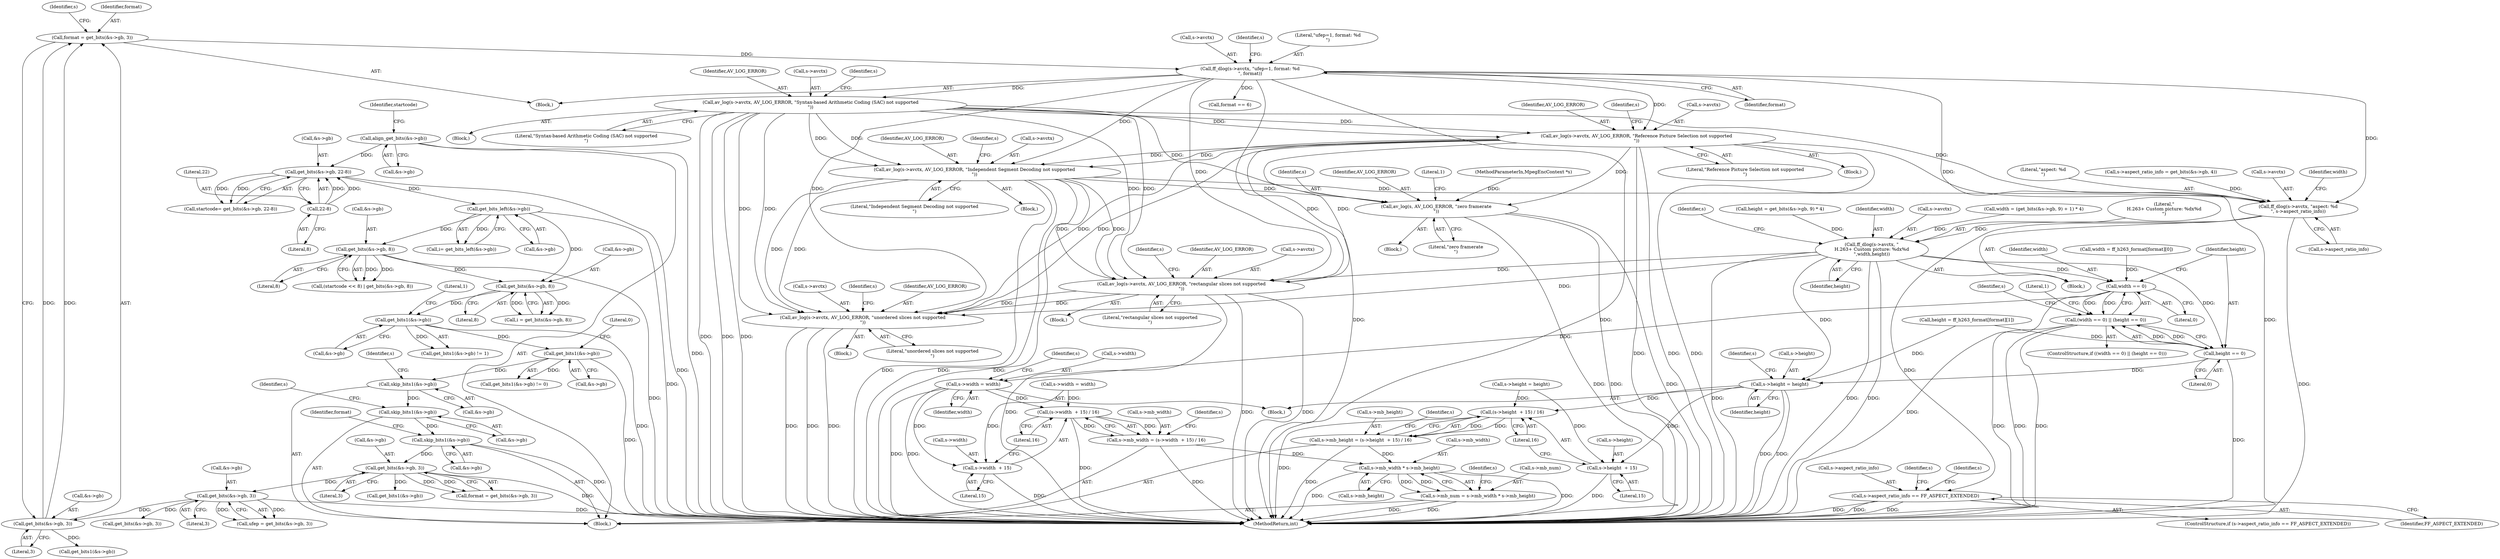 digraph "0_libav_0a49a62f998747cfa564d98d36a459fe70d3299b@pointer" {
"1000492" [label="(Call,av_log(s->avctx, AV_LOG_ERROR, \"Syntax-based Arithmetic Coding (SAC) not supported\n\"))"];
"1000459" [label="(Call,ff_dlog(s->avctx, \"ufep=1, format: %d\n\", format))"];
"1000451" [label="(Call,format = get_bits(&s->gb, 3))"];
"1000453" [label="(Call,get_bits(&s->gb, 3))"];
"1000440" [label="(Call,get_bits(&s->gb, 3))"];
"1000292" [label="(Call,get_bits(&s->gb, 3))"];
"1000285" [label="(Call,skip_bits1(&s->gb))"];
"1000280" [label="(Call,skip_bits1(&s->gb))"];
"1000275" [label="(Call,skip_bits1(&s->gb))"];
"1000259" [label="(Call,get_bits1(&s->gb))"];
"1000241" [label="(Call,get_bits1(&s->gb))"];
"1000207" [label="(Call,get_bits(&s->gb, 8))"];
"1000179" [label="(Call,get_bits(&s->gb, 8))"];
"1000160" [label="(Call,get_bits_left(&s->gb))"];
"1000149" [label="(Call,get_bits(&s->gb, 22-8))"];
"1000142" [label="(Call,align_get_bits(&s->gb))"];
"1000154" [label="(Call,22-8)"];
"1000558" [label="(Call,av_log(s->avctx, AV_LOG_ERROR, \"Reference Picture Selection not supported\n\"))"];
"1000573" [label="(Call,av_log(s->avctx, AV_LOG_ERROR, \"Independent Segment Decoding not supported\n\"))"];
"1000732" [label="(Call,ff_dlog(s->avctx, \"aspect: %d\n\", s->aspect_ratio_info))"];
"1000767" [label="(Call,ff_dlog(s->avctx, \"\nH.263+ Custom picture: %dx%d\n\",width,height))"];
"1000841" [label="(Call,width == 0)"];
"1000840" [label="(Call,(width == 0) || (height == 0))"];
"1000850" [label="(Call,s->width = width)"];
"1001041" [label="(Call,(s->width  + 15) / 16)"];
"1001037" [label="(Call,s->mb_width = (s->width  + 15) / 16)"];
"1001063" [label="(Call,s->mb_width * s->mb_height)"];
"1001059" [label="(Call,s->mb_num = s->mb_width * s->mb_height)"];
"1001042" [label="(Call,s->width  + 15)"];
"1000844" [label="(Call,height == 0)"];
"1000855" [label="(Call,s->height = height)"];
"1001052" [label="(Call,(s->height  + 15) / 16)"];
"1001048" [label="(Call,s->mb_height = (s->height  + 15) / 16)"];
"1001053" [label="(Call,s->height  + 15)"];
"1001006" [label="(Call,av_log(s->avctx, AV_LOG_ERROR, \"rectangular slices not supported\n\"))"];
"1001021" [label="(Call,av_log(s->avctx, AV_LOG_ERROR, \"unordered slices not supported\n\"))"];
"1000775" [label="(Call,s->aspect_ratio_info == FF_ASPECT_EXTENDED)"];
"1000915" [label="(Call,av_log(s, AV_LOG_ERROR, \"zero framerate\n\"))"];
"1001041" [label="(Call,(s->width  + 15) / 16)"];
"1000160" [label="(Call,get_bits_left(&s->gb))"];
"1000577" [label="(Identifier,AV_LOG_ERROR)"];
"1000855" [label="(Call,s->height = height)"];
"1000638" [label="(Call,get_bits(&s->gb, 3))"];
"1000491" [label="(Block,)"];
"1000156" [label="(Literal,8)"];
"1000184" [label="(Literal,8)"];
"1000718" [label="(Call,format == 6)"];
"1000440" [label="(Call,get_bits(&s->gb, 3))"];
"1001060" [label="(Call,s->mb_num)"];
"1001053" [label="(Call,s->height  + 15)"];
"1001057" [label="(Literal,15)"];
"1000212" [label="(Literal,8)"];
"1001005" [label="(Block,)"];
"1000242" [label="(Call,&s->gb)"];
"1000859" [label="(Identifier,height)"];
"1000461" [label="(Identifier,s)"];
"1000844" [label="(Call,height == 0)"];
"1000785" [label="(Identifier,s)"];
"1000260" [label="(Call,&s->gb)"];
"1000297" [label="(Literal,3)"];
"1000454" [label="(Call,&s->gb)"];
"1001046" [label="(Literal,15)"];
"1000862" [label="(Identifier,s)"];
"1000338" [label="(Call,get_bits1(&s->gb))"];
"1000846" [label="(Literal,0)"];
"1001026" [label="(Literal,\"unordered slices not supported\n\")"];
"1000736" [label="(Literal,\"aspect: %d\n\")"];
"1000154" [label="(Call,22-8)"];
"1000722" [label="(Call,s->aspect_ratio_info = get_bits(&s->gb, 4))"];
"1001007" [label="(Call,s->avctx)"];
"1000852" [label="(Identifier,s)"];
"1000573" [label="(Call,av_log(s->avctx, AV_LOG_ERROR, \"Independent Segment Decoding not supported\n\"))"];
"1000281" [label="(Call,&s->gb)"];
"1000839" [label="(ControlStructure,if ((width == 0) || (height == 0)))"];
"1001067" [label="(Call,s->mb_height)"];
"1001011" [label="(Literal,\"rectangular slices not supported\n\")"];
"1000774" [label="(ControlStructure,if (s->aspect_ratio_info == FF_ASPECT_EXTENDED))"];
"1001037" [label="(Call,s->mb_width = (s->width  + 15) / 16)"];
"1000733" [label="(Call,s->avctx)"];
"1000288" [label="(Identifier,s)"];
"1000452" [label="(Identifier,format)"];
"1000258" [label="(Call,get_bits1(&s->gb) != 0)"];
"1000716" [label="(Block,)"];
"1000147" [label="(Call,startcode= get_bits(&s->gb, 22-8))"];
"1000831" [label="(Call,height = ff_h263_format[format][1])"];
"1000450" [label="(Block,)"];
"1000241" [label="(Call,get_bits1(&s->gb))"];
"1000854" [label="(Identifier,width)"];
"1000175" [label="(Call,(startcode << 8) | get_bits(&s->gb, 8))"];
"1000563" [label="(Literal,\"Reference Picture Selection not supported\n\")"];
"1001058" [label="(Literal,16)"];
"1000737" [label="(Call,s->aspect_ratio_info)"];
"1000292" [label="(Call,get_bits(&s->gb, 3))"];
"1001020" [label="(Block,)"];
"1000578" [label="(Literal,\"Independent Segment Decoding not supported\n\")"];
"1000275" [label="(Call,skip_bits1(&s->gb))"];
"1000845" [label="(Identifier,height)"];
"1001061" [label="(Identifier,s)"];
"1000775" [label="(Call,s->aspect_ratio_info == FF_ASPECT_EXTENDED)"];
"1000773" [label="(Identifier,height)"];
"1001049" [label="(Call,s->mb_height)"];
"1000161" [label="(Call,&s->gb)"];
"1000464" [label="(Identifier,format)"];
"1001059" [label="(Call,s->mb_num = s->mb_width * s->mb_height)"];
"1001054" [label="(Call,s->height)"];
"1000143" [label="(Call,&s->gb)"];
"1001017" [label="(Identifier,s)"];
"1000286" [label="(Call,&s->gb)"];
"1000777" [label="(Identifier,s)"];
"1000496" [label="(Identifier,AV_LOG_ERROR)"];
"1000581" [label="(Identifier,s)"];
"1000757" [label="(Call,height = get_bits(&s->gb, 9) * 4)"];
"1000915" [label="(Call,av_log(s, AV_LOG_ERROR, \"zero framerate\n\"))"];
"1000772" [label="(Identifier,width)"];
"1000259" [label="(Call,get_bits1(&s->gb))"];
"1000914" [label="(Block,)"];
"1001006" [label="(Call,av_log(s->avctx, AV_LOG_ERROR, \"rectangular slices not supported\n\"))"];
"1000240" [label="(Call,get_bits1(&s->gb) != 1)"];
"1001043" [label="(Call,s->width)"];
"1000768" [label="(Call,s->avctx)"];
"1000558" [label="(Call,av_log(s->avctx, AV_LOG_ERROR, \"Reference Picture Selection not supported\n\"))"];
"1000280" [label="(Call,skip_bits1(&s->gb))"];
"1000290" [label="(Call,format = get_bits(&s->gb, 3))"];
"1000559" [label="(Call,s->avctx)"];
"1000423" [label="(Call,s->height = height)"];
"1000740" [label="(Call,width = (get_bits(&s->gb, 9) + 1) * 4)"];
"1000849" [label="(Literal,1)"];
"1000150" [label="(Call,&s->gb)"];
"1001073" [label="(Identifier,s)"];
"1000458" [label="(Literal,3)"];
"1000283" [label="(Identifier,s)"];
"1000841" [label="(Call,width == 0)"];
"1000460" [label="(Call,s->avctx)"];
"1000850" [label="(Call,s->width = width)"];
"1000572" [label="(Block,)"];
"1000741" [label="(Identifier,width)"];
"1000451" [label="(Call,format = get_bits(&s->gb, 3))"];
"1001048" [label="(Call,s->mb_height = (s->height  + 15) / 16)"];
"1001038" [label="(Call,s->mb_width)"];
"1000779" [label="(Identifier,FF_ASPECT_EXTENDED)"];
"1000840" [label="(Call,(width == 0) || (height == 0))"];
"1001025" [label="(Identifier,AV_LOG_ERROR)"];
"1000492" [label="(Call,av_log(s->avctx, AV_LOG_ERROR, \"Syntax-based Arithmetic Coding (SAC) not supported\n\"))"];
"1000438" [label="(Call,ufep = get_bits(&s->gb, 3))"];
"1001050" [label="(Identifier,s)"];
"1000557" [label="(Block,)"];
"1000453" [label="(Call,get_bits(&s->gb, 3))"];
"1000493" [label="(Call,s->avctx)"];
"1000497" [label="(Literal,\"Syntax-based Arithmetic Coding (SAC) not supported\n\")"];
"1000562" [label="(Identifier,AV_LOG_ERROR)"];
"1000148" [label="(Identifier,startcode)"];
"1000469" [label="(Call,get_bits1(&s->gb))"];
"1000856" [label="(Call,s->height)"];
"1000179" [label="(Call,get_bits(&s->gb, 8))"];
"1000918" [label="(Literal,\"zero framerate\n\")"];
"1000445" [label="(Literal,3)"];
"1000246" [label="(Literal,1)"];
"1000459" [label="(Call,ff_dlog(s->avctx, \"ufep=1, format: %d\n\", format))"];
"1001022" [label="(Call,s->avctx)"];
"1000142" [label="(Call,align_get_bits(&s->gb))"];
"1000205" [label="(Call,i = get_bits(&s->gb, 8))"];
"1000814" [label="(Identifier,s)"];
"1000135" [label="(MethodParameterIn,MpegEncContext *s)"];
"1000285" [label="(Call,skip_bits1(&s->gb))"];
"1000916" [label="(Identifier,s)"];
"1000207" [label="(Call,get_bits(&s->gb, 8))"];
"1001063" [label="(Call,s->mb_width * s->mb_height)"];
"1001064" [label="(Call,s->mb_width)"];
"1001047" [label="(Literal,16)"];
"1000149" [label="(Call,get_bits(&s->gb, 22-8))"];
"1000467" [label="(Identifier,s)"];
"1000291" [label="(Identifier,format)"];
"1001021" [label="(Call,av_log(s->avctx, AV_LOG_ERROR, \"unordered slices not supported\n\"))"];
"1000500" [label="(Identifier,s)"];
"1000732" [label="(Call,ff_dlog(s->avctx, \"aspect: %d\n\", s->aspect_ratio_info))"];
"1001010" [label="(Identifier,AV_LOG_ERROR)"];
"1000574" [label="(Call,s->avctx)"];
"1000208" [label="(Call,&s->gb)"];
"1000180" [label="(Call,&s->gb)"];
"1000276" [label="(Call,&s->gb)"];
"1000851" [label="(Call,s->width)"];
"1000441" [label="(Call,&s->gb)"];
"1000264" [label="(Literal,0)"];
"1001042" [label="(Call,s->width  + 15)"];
"1001052" [label="(Call,(s->height  + 15) / 16)"];
"1001029" [label="(Identifier,s)"];
"1000917" [label="(Identifier,AV_LOG_ERROR)"];
"1000767" [label="(Call,ff_dlog(s->avctx, \"\nH.263+ Custom picture: %dx%d\n\",width,height))"];
"1000418" [label="(Call,s->width = width)"];
"1001092" [label="(MethodReturn,int)"];
"1000463" [label="(Literal,\"ufep=1, format: %d\n\")"];
"1000136" [label="(Block,)"];
"1000721" [label="(Block,)"];
"1000771" [label="(Literal,\"\nH.263+ Custom picture: %dx%d\n\")"];
"1000293" [label="(Call,&s->gb)"];
"1000843" [label="(Literal,0)"];
"1000155" [label="(Literal,22)"];
"1000857" [label="(Identifier,s)"];
"1000158" [label="(Call,i= get_bits_left(&s->gb))"];
"1000824" [label="(Call,width = ff_h263_format[format][0])"];
"1000842" [label="(Identifier,width)"];
"1000921" [label="(Literal,1)"];
"1000569" [label="(Identifier,s)"];
"1000776" [label="(Call,s->aspect_ratio_info)"];
"1000492" -> "1000491"  [label="AST: "];
"1000492" -> "1000497"  [label="CFG: "];
"1000493" -> "1000492"  [label="AST: "];
"1000496" -> "1000492"  [label="AST: "];
"1000497" -> "1000492"  [label="AST: "];
"1000500" -> "1000492"  [label="CFG: "];
"1000492" -> "1001092"  [label="DDG: "];
"1000492" -> "1001092"  [label="DDG: "];
"1000492" -> "1001092"  [label="DDG: "];
"1000459" -> "1000492"  [label="DDG: "];
"1000492" -> "1000558"  [label="DDG: "];
"1000492" -> "1000558"  [label="DDG: "];
"1000492" -> "1000573"  [label="DDG: "];
"1000492" -> "1000573"  [label="DDG: "];
"1000492" -> "1000732"  [label="DDG: "];
"1000492" -> "1000915"  [label="DDG: "];
"1000492" -> "1001006"  [label="DDG: "];
"1000492" -> "1001006"  [label="DDG: "];
"1000492" -> "1001021"  [label="DDG: "];
"1000492" -> "1001021"  [label="DDG: "];
"1000459" -> "1000450"  [label="AST: "];
"1000459" -> "1000464"  [label="CFG: "];
"1000460" -> "1000459"  [label="AST: "];
"1000463" -> "1000459"  [label="AST: "];
"1000464" -> "1000459"  [label="AST: "];
"1000467" -> "1000459"  [label="CFG: "];
"1000459" -> "1001092"  [label="DDG: "];
"1000459" -> "1001092"  [label="DDG: "];
"1000459" -> "1001092"  [label="DDG: "];
"1000451" -> "1000459"  [label="DDG: "];
"1000459" -> "1000558"  [label="DDG: "];
"1000459" -> "1000573"  [label="DDG: "];
"1000459" -> "1000718"  [label="DDG: "];
"1000459" -> "1000732"  [label="DDG: "];
"1000459" -> "1001006"  [label="DDG: "];
"1000459" -> "1001021"  [label="DDG: "];
"1000451" -> "1000450"  [label="AST: "];
"1000451" -> "1000453"  [label="CFG: "];
"1000452" -> "1000451"  [label="AST: "];
"1000453" -> "1000451"  [label="AST: "];
"1000461" -> "1000451"  [label="CFG: "];
"1000453" -> "1000451"  [label="DDG: "];
"1000453" -> "1000451"  [label="DDG: "];
"1000453" -> "1000458"  [label="CFG: "];
"1000454" -> "1000453"  [label="AST: "];
"1000458" -> "1000453"  [label="AST: "];
"1000440" -> "1000453"  [label="DDG: "];
"1000453" -> "1000469"  [label="DDG: "];
"1000440" -> "1000438"  [label="AST: "];
"1000440" -> "1000445"  [label="CFG: "];
"1000441" -> "1000440"  [label="AST: "];
"1000445" -> "1000440"  [label="AST: "];
"1000438" -> "1000440"  [label="CFG: "];
"1000440" -> "1001092"  [label="DDG: "];
"1000440" -> "1000438"  [label="DDG: "];
"1000440" -> "1000438"  [label="DDG: "];
"1000292" -> "1000440"  [label="DDG: "];
"1000440" -> "1000638"  [label="DDG: "];
"1000292" -> "1000290"  [label="AST: "];
"1000292" -> "1000297"  [label="CFG: "];
"1000293" -> "1000292"  [label="AST: "];
"1000297" -> "1000292"  [label="AST: "];
"1000290" -> "1000292"  [label="CFG: "];
"1000292" -> "1001092"  [label="DDG: "];
"1000292" -> "1000290"  [label="DDG: "];
"1000292" -> "1000290"  [label="DDG: "];
"1000285" -> "1000292"  [label="DDG: "];
"1000292" -> "1000338"  [label="DDG: "];
"1000285" -> "1000136"  [label="AST: "];
"1000285" -> "1000286"  [label="CFG: "];
"1000286" -> "1000285"  [label="AST: "];
"1000291" -> "1000285"  [label="CFG: "];
"1000285" -> "1001092"  [label="DDG: "];
"1000280" -> "1000285"  [label="DDG: "];
"1000280" -> "1000136"  [label="AST: "];
"1000280" -> "1000281"  [label="CFG: "];
"1000281" -> "1000280"  [label="AST: "];
"1000288" -> "1000280"  [label="CFG: "];
"1000275" -> "1000280"  [label="DDG: "];
"1000275" -> "1000136"  [label="AST: "];
"1000275" -> "1000276"  [label="CFG: "];
"1000276" -> "1000275"  [label="AST: "];
"1000283" -> "1000275"  [label="CFG: "];
"1000259" -> "1000275"  [label="DDG: "];
"1000259" -> "1000258"  [label="AST: "];
"1000259" -> "1000260"  [label="CFG: "];
"1000260" -> "1000259"  [label="AST: "];
"1000264" -> "1000259"  [label="CFG: "];
"1000259" -> "1001092"  [label="DDG: "];
"1000259" -> "1000258"  [label="DDG: "];
"1000241" -> "1000259"  [label="DDG: "];
"1000241" -> "1000240"  [label="AST: "];
"1000241" -> "1000242"  [label="CFG: "];
"1000242" -> "1000241"  [label="AST: "];
"1000246" -> "1000241"  [label="CFG: "];
"1000241" -> "1001092"  [label="DDG: "];
"1000241" -> "1000240"  [label="DDG: "];
"1000207" -> "1000241"  [label="DDG: "];
"1000207" -> "1000205"  [label="AST: "];
"1000207" -> "1000212"  [label="CFG: "];
"1000208" -> "1000207"  [label="AST: "];
"1000212" -> "1000207"  [label="AST: "];
"1000205" -> "1000207"  [label="CFG: "];
"1000207" -> "1000205"  [label="DDG: "];
"1000207" -> "1000205"  [label="DDG: "];
"1000179" -> "1000207"  [label="DDG: "];
"1000160" -> "1000207"  [label="DDG: "];
"1000179" -> "1000175"  [label="AST: "];
"1000179" -> "1000184"  [label="CFG: "];
"1000180" -> "1000179"  [label="AST: "];
"1000184" -> "1000179"  [label="AST: "];
"1000175" -> "1000179"  [label="CFG: "];
"1000179" -> "1001092"  [label="DDG: "];
"1000179" -> "1000175"  [label="DDG: "];
"1000179" -> "1000175"  [label="DDG: "];
"1000160" -> "1000179"  [label="DDG: "];
"1000160" -> "1000158"  [label="AST: "];
"1000160" -> "1000161"  [label="CFG: "];
"1000161" -> "1000160"  [label="AST: "];
"1000158" -> "1000160"  [label="CFG: "];
"1000160" -> "1001092"  [label="DDG: "];
"1000160" -> "1000158"  [label="DDG: "];
"1000149" -> "1000160"  [label="DDG: "];
"1000149" -> "1000147"  [label="AST: "];
"1000149" -> "1000154"  [label="CFG: "];
"1000150" -> "1000149"  [label="AST: "];
"1000154" -> "1000149"  [label="AST: "];
"1000147" -> "1000149"  [label="CFG: "];
"1000149" -> "1001092"  [label="DDG: "];
"1000149" -> "1000147"  [label="DDG: "];
"1000149" -> "1000147"  [label="DDG: "];
"1000142" -> "1000149"  [label="DDG: "];
"1000154" -> "1000149"  [label="DDG: "];
"1000154" -> "1000149"  [label="DDG: "];
"1000142" -> "1000136"  [label="AST: "];
"1000142" -> "1000143"  [label="CFG: "];
"1000143" -> "1000142"  [label="AST: "];
"1000148" -> "1000142"  [label="CFG: "];
"1000142" -> "1001092"  [label="DDG: "];
"1000154" -> "1000156"  [label="CFG: "];
"1000155" -> "1000154"  [label="AST: "];
"1000156" -> "1000154"  [label="AST: "];
"1000558" -> "1000557"  [label="AST: "];
"1000558" -> "1000563"  [label="CFG: "];
"1000559" -> "1000558"  [label="AST: "];
"1000562" -> "1000558"  [label="AST: "];
"1000563" -> "1000558"  [label="AST: "];
"1000569" -> "1000558"  [label="CFG: "];
"1000558" -> "1001092"  [label="DDG: "];
"1000558" -> "1001092"  [label="DDG: "];
"1000558" -> "1001092"  [label="DDG: "];
"1000558" -> "1000573"  [label="DDG: "];
"1000558" -> "1000573"  [label="DDG: "];
"1000558" -> "1000732"  [label="DDG: "];
"1000558" -> "1000915"  [label="DDG: "];
"1000558" -> "1001006"  [label="DDG: "];
"1000558" -> "1001006"  [label="DDG: "];
"1000558" -> "1001021"  [label="DDG: "];
"1000558" -> "1001021"  [label="DDG: "];
"1000573" -> "1000572"  [label="AST: "];
"1000573" -> "1000578"  [label="CFG: "];
"1000574" -> "1000573"  [label="AST: "];
"1000577" -> "1000573"  [label="AST: "];
"1000578" -> "1000573"  [label="AST: "];
"1000581" -> "1000573"  [label="CFG: "];
"1000573" -> "1001092"  [label="DDG: "];
"1000573" -> "1001092"  [label="DDG: "];
"1000573" -> "1001092"  [label="DDG: "];
"1000573" -> "1000732"  [label="DDG: "];
"1000573" -> "1000915"  [label="DDG: "];
"1000573" -> "1001006"  [label="DDG: "];
"1000573" -> "1001006"  [label="DDG: "];
"1000573" -> "1001021"  [label="DDG: "];
"1000573" -> "1001021"  [label="DDG: "];
"1000732" -> "1000721"  [label="AST: "];
"1000732" -> "1000737"  [label="CFG: "];
"1000733" -> "1000732"  [label="AST: "];
"1000736" -> "1000732"  [label="AST: "];
"1000737" -> "1000732"  [label="AST: "];
"1000741" -> "1000732"  [label="CFG: "];
"1000732" -> "1001092"  [label="DDG: "];
"1000722" -> "1000732"  [label="DDG: "];
"1000732" -> "1000767"  [label="DDG: "];
"1000732" -> "1000775"  [label="DDG: "];
"1000767" -> "1000721"  [label="AST: "];
"1000767" -> "1000773"  [label="CFG: "];
"1000768" -> "1000767"  [label="AST: "];
"1000771" -> "1000767"  [label="AST: "];
"1000772" -> "1000767"  [label="AST: "];
"1000773" -> "1000767"  [label="AST: "];
"1000777" -> "1000767"  [label="CFG: "];
"1000767" -> "1001092"  [label="DDG: "];
"1000767" -> "1001092"  [label="DDG: "];
"1000767" -> "1001092"  [label="DDG: "];
"1000740" -> "1000767"  [label="DDG: "];
"1000757" -> "1000767"  [label="DDG: "];
"1000767" -> "1000841"  [label="DDG: "];
"1000767" -> "1000844"  [label="DDG: "];
"1000767" -> "1000855"  [label="DDG: "];
"1000767" -> "1001006"  [label="DDG: "];
"1000767" -> "1001021"  [label="DDG: "];
"1000841" -> "1000840"  [label="AST: "];
"1000841" -> "1000843"  [label="CFG: "];
"1000842" -> "1000841"  [label="AST: "];
"1000843" -> "1000841"  [label="AST: "];
"1000845" -> "1000841"  [label="CFG: "];
"1000840" -> "1000841"  [label="CFG: "];
"1000841" -> "1001092"  [label="DDG: "];
"1000841" -> "1000840"  [label="DDG: "];
"1000841" -> "1000840"  [label="DDG: "];
"1000824" -> "1000841"  [label="DDG: "];
"1000841" -> "1000850"  [label="DDG: "];
"1000840" -> "1000839"  [label="AST: "];
"1000840" -> "1000844"  [label="CFG: "];
"1000844" -> "1000840"  [label="AST: "];
"1000849" -> "1000840"  [label="CFG: "];
"1000852" -> "1000840"  [label="CFG: "];
"1000840" -> "1001092"  [label="DDG: "];
"1000840" -> "1001092"  [label="DDG: "];
"1000840" -> "1001092"  [label="DDG: "];
"1000844" -> "1000840"  [label="DDG: "];
"1000844" -> "1000840"  [label="DDG: "];
"1000850" -> "1000716"  [label="AST: "];
"1000850" -> "1000854"  [label="CFG: "];
"1000851" -> "1000850"  [label="AST: "];
"1000854" -> "1000850"  [label="AST: "];
"1000857" -> "1000850"  [label="CFG: "];
"1000850" -> "1001092"  [label="DDG: "];
"1000850" -> "1001092"  [label="DDG: "];
"1000850" -> "1001041"  [label="DDG: "];
"1000850" -> "1001042"  [label="DDG: "];
"1001041" -> "1001037"  [label="AST: "];
"1001041" -> "1001047"  [label="CFG: "];
"1001042" -> "1001041"  [label="AST: "];
"1001047" -> "1001041"  [label="AST: "];
"1001037" -> "1001041"  [label="CFG: "];
"1001041" -> "1001092"  [label="DDG: "];
"1001041" -> "1001037"  [label="DDG: "];
"1001041" -> "1001037"  [label="DDG: "];
"1000418" -> "1001041"  [label="DDG: "];
"1001037" -> "1000136"  [label="AST: "];
"1001038" -> "1001037"  [label="AST: "];
"1001050" -> "1001037"  [label="CFG: "];
"1001037" -> "1001092"  [label="DDG: "];
"1001037" -> "1001063"  [label="DDG: "];
"1001063" -> "1001059"  [label="AST: "];
"1001063" -> "1001067"  [label="CFG: "];
"1001064" -> "1001063"  [label="AST: "];
"1001067" -> "1001063"  [label="AST: "];
"1001059" -> "1001063"  [label="CFG: "];
"1001063" -> "1001092"  [label="DDG: "];
"1001063" -> "1001092"  [label="DDG: "];
"1001063" -> "1001059"  [label="DDG: "];
"1001063" -> "1001059"  [label="DDG: "];
"1001048" -> "1001063"  [label="DDG: "];
"1001059" -> "1000136"  [label="AST: "];
"1001060" -> "1001059"  [label="AST: "];
"1001073" -> "1001059"  [label="CFG: "];
"1001059" -> "1001092"  [label="DDG: "];
"1001059" -> "1001092"  [label="DDG: "];
"1001042" -> "1001046"  [label="CFG: "];
"1001043" -> "1001042"  [label="AST: "];
"1001046" -> "1001042"  [label="AST: "];
"1001047" -> "1001042"  [label="CFG: "];
"1001042" -> "1001092"  [label="DDG: "];
"1000418" -> "1001042"  [label="DDG: "];
"1000844" -> "1000846"  [label="CFG: "];
"1000845" -> "1000844"  [label="AST: "];
"1000846" -> "1000844"  [label="AST: "];
"1000844" -> "1001092"  [label="DDG: "];
"1000831" -> "1000844"  [label="DDG: "];
"1000844" -> "1000855"  [label="DDG: "];
"1000855" -> "1000716"  [label="AST: "];
"1000855" -> "1000859"  [label="CFG: "];
"1000856" -> "1000855"  [label="AST: "];
"1000859" -> "1000855"  [label="AST: "];
"1000862" -> "1000855"  [label="CFG: "];
"1000855" -> "1001092"  [label="DDG: "];
"1000855" -> "1001092"  [label="DDG: "];
"1000831" -> "1000855"  [label="DDG: "];
"1000855" -> "1001052"  [label="DDG: "];
"1000855" -> "1001053"  [label="DDG: "];
"1001052" -> "1001048"  [label="AST: "];
"1001052" -> "1001058"  [label="CFG: "];
"1001053" -> "1001052"  [label="AST: "];
"1001058" -> "1001052"  [label="AST: "];
"1001048" -> "1001052"  [label="CFG: "];
"1001052" -> "1001092"  [label="DDG: "];
"1001052" -> "1001048"  [label="DDG: "];
"1001052" -> "1001048"  [label="DDG: "];
"1000423" -> "1001052"  [label="DDG: "];
"1001048" -> "1000136"  [label="AST: "];
"1001049" -> "1001048"  [label="AST: "];
"1001061" -> "1001048"  [label="CFG: "];
"1001048" -> "1001092"  [label="DDG: "];
"1001053" -> "1001057"  [label="CFG: "];
"1001054" -> "1001053"  [label="AST: "];
"1001057" -> "1001053"  [label="AST: "];
"1001058" -> "1001053"  [label="CFG: "];
"1001053" -> "1001092"  [label="DDG: "];
"1000423" -> "1001053"  [label="DDG: "];
"1001006" -> "1001005"  [label="AST: "];
"1001006" -> "1001011"  [label="CFG: "];
"1001007" -> "1001006"  [label="AST: "];
"1001010" -> "1001006"  [label="AST: "];
"1001011" -> "1001006"  [label="AST: "];
"1001017" -> "1001006"  [label="CFG: "];
"1001006" -> "1001092"  [label="DDG: "];
"1001006" -> "1001092"  [label="DDG: "];
"1001006" -> "1001092"  [label="DDG: "];
"1001006" -> "1001021"  [label="DDG: "];
"1001006" -> "1001021"  [label="DDG: "];
"1001021" -> "1001020"  [label="AST: "];
"1001021" -> "1001026"  [label="CFG: "];
"1001022" -> "1001021"  [label="AST: "];
"1001025" -> "1001021"  [label="AST: "];
"1001026" -> "1001021"  [label="AST: "];
"1001029" -> "1001021"  [label="CFG: "];
"1001021" -> "1001092"  [label="DDG: "];
"1001021" -> "1001092"  [label="DDG: "];
"1001021" -> "1001092"  [label="DDG: "];
"1000775" -> "1000774"  [label="AST: "];
"1000775" -> "1000779"  [label="CFG: "];
"1000776" -> "1000775"  [label="AST: "];
"1000779" -> "1000775"  [label="AST: "];
"1000785" -> "1000775"  [label="CFG: "];
"1000814" -> "1000775"  [label="CFG: "];
"1000775" -> "1001092"  [label="DDG: "];
"1000775" -> "1001092"  [label="DDG: "];
"1000775" -> "1001092"  [label="DDG: "];
"1000915" -> "1000914"  [label="AST: "];
"1000915" -> "1000918"  [label="CFG: "];
"1000916" -> "1000915"  [label="AST: "];
"1000917" -> "1000915"  [label="AST: "];
"1000918" -> "1000915"  [label="AST: "];
"1000921" -> "1000915"  [label="CFG: "];
"1000915" -> "1001092"  [label="DDG: "];
"1000915" -> "1001092"  [label="DDG: "];
"1000915" -> "1001092"  [label="DDG: "];
"1000135" -> "1000915"  [label="DDG: "];
}
